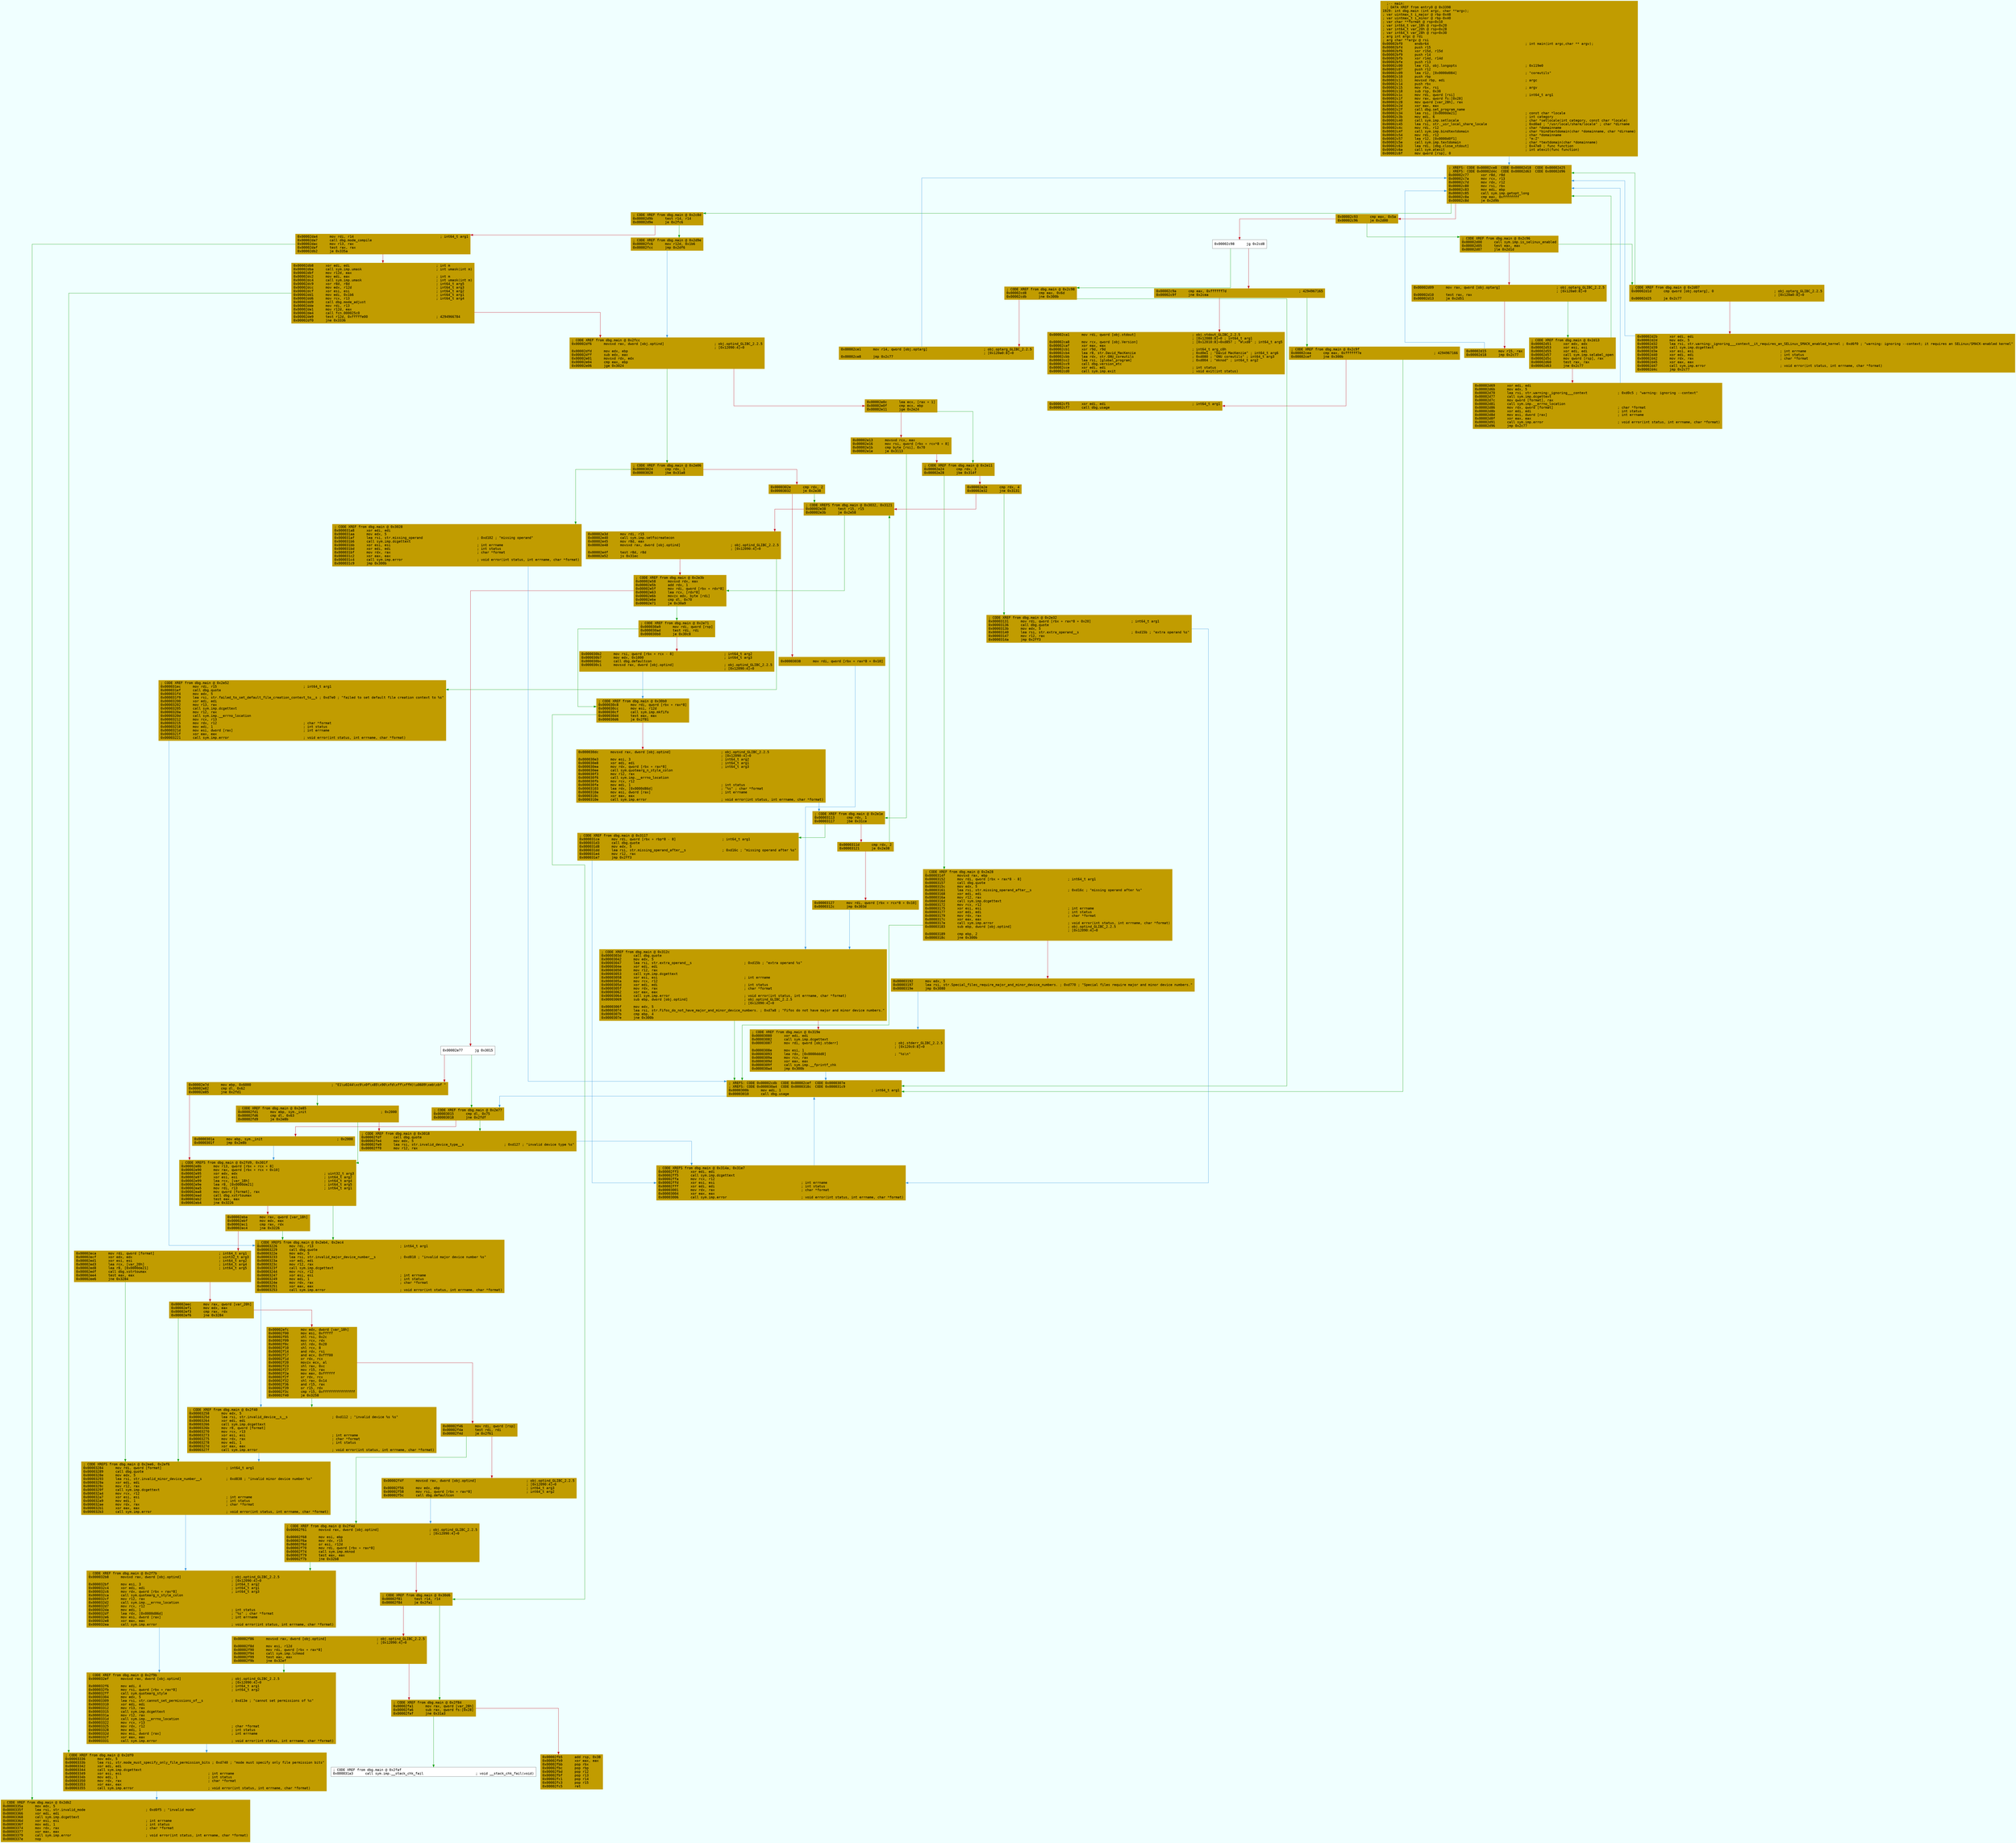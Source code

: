 digraph code {
	graph [bgcolor=azure fontsize=8 fontname="Courier" splines="ortho"];
	node [fillcolor=gray style=filled shape=box];
	edge [arrowhead="normal"];
	"0x00002bf0" [URL="dbg.main/0x00002bf0", fillcolor="#c19c00",color="#c19c00", fontname="Courier",label="  ;-- main:\l  ; DATA XREF from entry0 @ 0x3398\l1929: int dbg.main (int argc, char **argv);\l; var uintmax_t i_major @ rbp-0x48\l; var uintmax_t i_minor @ rbp-0x40\l; var char **format @ rsp+0x10\l; var int64_t var_18h @ rsp+0x20\l; var int64_t var_20h @ rsp+0x28\l; var int64_t var_28h @ rsp+0x30\l; arg int argc @ rdi\l; arg char **argv @ rsi\l0x00002bf0      endbr64                                                ; int main(int argc,char ** argv);\l0x00002bf4      push r15\l0x00002bf6      xor r15d, r15d\l0x00002bf9      push r14\l0x00002bfb      xor r14d, r14d\l0x00002bfe      push r13\l0x00002c00      lea r13, obj.longopts                                  ; 0x119e0\l0x00002c07      push r12\l0x00002c09      lea r12, [0x0000d084]                                  ; \"coreutils\"\l0x00002c10      push rbp\l0x00002c11      movsxd rbp, edi                                        ; argc\l0x00002c14      push rbx\l0x00002c15      mov rbx, rsi                                           ; argv\l0x00002c18      sub rsp, 0x38\l0x00002c1c      mov rdi, qword [rsi]                                   ; int64_t arg1\l0x00002c1f      mov rax, qword fs:[0x28]\l0x00002c28      mov qword [var_28h], rax\l0x00002c2d      xor eax, eax\l0x00002c2f      call dbg.set_program_name\l0x00002c34      lea rsi, [0x0000de21]                                  ; const char *locale\l0x00002c3b      mov edi, 6                                             ; int category\l0x00002c40      call sym.imp.setlocale                                 ; char *setlocale(int category, const char *locale)\l0x00002c45      lea rsi, str._usr_local_share_locale                   ; 0xd0ad ; \"/usr/local/share/locale\" ; char *dirname\l0x00002c4c      mov rdi, r12                                           ; char *domainname\l0x00002c4f      call sym.imp.bindtextdomain                            ; char *bindtextdomain(char *domainname, char *dirname)\l0x00002c54      mov rdi, r12                                           ; char *domainname\l0x00002c57      lea r12, [0x0000d0f1]                                  ; \"m:Z\"\l0x00002c5e      call sym.imp.textdomain                                ; char *textdomain(char *domainname)\l0x00002c63      lea rdi, [dbg.close_stdout]                            ; 0x47e0 ; func function\l0x00002c6a      call sym.atexit                                        ; int atexit(func function)\l0x00002c6f      mov qword [rsp], 0\l"]
	"0x00002c77" [URL="dbg.main/0x00002c77", fillcolor="#c19c00",color="#c19c00", fontname="Courier",label="; XREFS: CODE 0x00002ce8  CODE 0x00002d18  CODE 0x00002d25  \l; XREFS: CODE 0x00002d4c  CODE 0x00002d63  CODE 0x00002d96  \l0x00002c77      xor r8d, r8d\l0x00002c7a      mov rcx, r13\l0x00002c7d      mov rdx, r12\l0x00002c80      mov rsi, rbx\l0x00002c83      mov edi, ebp\l0x00002c85      call sym.imp.getopt_long\l0x00002c8a      cmp eax, 0xffffffff\l0x00002c8d      je 0x2d9b\l"]
	"0x00002c93" [URL="dbg.main/0x00002c93", fillcolor="#c19c00",color="#c19c00", fontname="Courier",label="0x00002c93      cmp eax, 0x5a\l0x00002c96      je 0x2d00\l"]
	"0x00002c98" [URL="dbg.main/0x00002c98", fillcolor="white",color="#767676", fontname="Courier",label="0x00002c98      jg 0x2cd8\l"]
	"0x00002c9a" [URL="dbg.main/0x00002c9a", fillcolor="#c19c00",color="#c19c00", fontname="Courier",label="0x00002c9a      cmp eax, 0xffffff7d                                    ; 4294967165\l0x00002c9f      jne 0x2cea\l"]
	"0x00002ca1" [URL="dbg.main/0x00002ca1", fillcolor="#c19c00",color="#c19c00", fontname="Courier",label="0x00002ca1      mov rdi, qword [obj.stdout]                            ; obj.stdout_GLIBC_2.2.5\l                                                                       ; [0x12088:8]=0 ; int64_t arg1\l0x00002ca8      mov rcx, qword [obj.Version]                           ; [0x12010:8]=0xd857 ; \"W\\xd8\" ; int64_t arg5\l0x00002caf      xor eax, eax\l0x00002cb1      xor r9d, r9d                                           ; int64_t arg_c0h\l0x00002cb4      lea r8, str.David_MacKenzie                            ; 0xd0e1 ; \"David MacKenzie\" ; int64_t arg6\l0x00002cbb      lea rdx, str.GNU_coreutils                             ; 0xd080 ; \"GNU coreutils\" ; int64_t arg3\l0x00002cc2      lea rsi, [global_program]                              ; 0xd004 ; \"mknod\" ; int64_t arg2\l0x00002cc9      call dbg.version_etc\l0x00002cce      xor edi, edi                                           ; int status\l0x00002cd0      call sym.imp.exit                                      ; void exit(int status)\l"]
	"0x00002cd8" [URL="dbg.main/0x00002cd8", fillcolor="#c19c00",color="#c19c00", fontname="Courier",label="; CODE XREF from dbg.main @ 0x2c98\l0x00002cd8      cmp eax, 0x6d\l0x00002cdb      jne 0x300b\l"]
	"0x00002ce1" [URL="dbg.main/0x00002ce1", fillcolor="#c19c00",color="#c19c00", fontname="Courier",label="0x00002ce1      mov r14, qword [obj.optarg]                            ; obj.optarg_GLIBC_2.2.5\l                                                                       ; [0x120a0:8]=0\l0x00002ce8      jmp 0x2c77\l"]
	"0x00002cea" [URL="dbg.main/0x00002cea", fillcolor="#c19c00",color="#c19c00", fontname="Courier",label="; CODE XREF from dbg.main @ 0x2c9f\l0x00002cea      cmp eax, 0xffffff7e                                    ; 4294967166\l0x00002cef      jne 0x300b\l"]
	"0x00002cf5" [URL="dbg.main/0x00002cf5", fillcolor="#c19c00",color="#c19c00", fontname="Courier",label="0x00002cf5      xor edi, edi                                           ; int64_t arg1\l0x00002cf7      call dbg.usage\l"]
	"0x00002d00" [URL="dbg.main/0x00002d00", fillcolor="#c19c00",color="#c19c00", fontname="Courier",label="; CODE XREF from dbg.main @ 0x2c96\l0x00002d00      call sym.imp.is_selinux_enabled\l0x00002d05      test eax, eax\l0x00002d07      jle 0x2d1d\l"]
	"0x00002d09" [URL="dbg.main/0x00002d09", fillcolor="#c19c00",color="#c19c00", fontname="Courier",label="0x00002d09      mov rax, qword [obj.optarg]                            ; obj.optarg_GLIBC_2.2.5\l                                                                       ; [0x120a0:8]=0\l0x00002d10      test rax, rax\l0x00002d13      je 0x2d51\l"]
	"0x00002d15" [URL="dbg.main/0x00002d15", fillcolor="#c19c00",color="#c19c00", fontname="Courier",label="0x00002d15      mov r15, rax\l0x00002d18      jmp 0x2c77\l"]
	"0x00002d1d" [URL="dbg.main/0x00002d1d", fillcolor="#c19c00",color="#c19c00", fontname="Courier",label="; CODE XREF from dbg.main @ 0x2d07\l0x00002d1d      cmp qword [obj.optarg], 0                              ; obj.optarg_GLIBC_2.2.5\l                                                                       ; [0x120a0:8]=0\l0x00002d25      je 0x2c77\l"]
	"0x00002d2b" [URL="dbg.main/0x00002d2b", fillcolor="#c19c00",color="#c19c00", fontname="Courier",label="0x00002d2b      xor edi, edi\l0x00002d2d      mov edx, 5\l0x00002d32      lea rsi, str.warning:_ignoring___context__it_requires_an_SELinux_SMACK_enabled_kernel ; 0xd6f0 ; \"warning: ignoring --context; it requires an SELinux/SMACK-enabled kernel\"\l0x00002d39      call sym.imp.dcgettext\l0x00002d3e      xor esi, esi                                           ; int errname\l0x00002d40      xor edi, edi                                           ; int status\l0x00002d42      mov rdx, rax                                           ; char *format\l0x00002d45      xor eax, eax\l0x00002d47      call sym.imp.error                                     ; void error(int status, int errname, char *format)\l0x00002d4c      jmp 0x2c77\l"]
	"0x00002d51" [URL="dbg.main/0x00002d51", fillcolor="#c19c00",color="#c19c00", fontname="Courier",label="; CODE XREF from dbg.main @ 0x2d13\l0x00002d51      xor edx, edx\l0x00002d53      xor esi, esi\l0x00002d55      xor edi, edi\l0x00002d57      call sym.imp.selabel_open\l0x00002d5c      mov qword [rsp], rax\l0x00002d60      test rax, rax\l0x00002d63      jne 0x2c77\l"]
	"0x00002d69" [URL="dbg.main/0x00002d69", fillcolor="#c19c00",color="#c19c00", fontname="Courier",label="0x00002d69      xor edi, edi\l0x00002d6b      mov edx, 5\l0x00002d70      lea rsi, str.warning:_ignoring___context               ; 0xd0c5 ; \"warning: ignoring --context\"\l0x00002d77      call sym.imp.dcgettext\l0x00002d7c      mov qword [format], rax\l0x00002d81      call sym.imp.__errno_location\l0x00002d86      mov rdx, qword [format]                                ; char *format\l0x00002d8b      xor edi, edi                                           ; int status\l0x00002d8d      mov esi, dword [rax]                                   ; int errname\l0x00002d8f      xor eax, eax\l0x00002d91      call sym.imp.error                                     ; void error(int status, int errname, char *format)\l0x00002d96      jmp 0x2c77\l"]
	"0x00002d9b" [URL="dbg.main/0x00002d9b", fillcolor="#c19c00",color="#c19c00", fontname="Courier",label="; CODE XREF from dbg.main @ 0x2c8d\l0x00002d9b      test r14, r14\l0x00002d9e      je 0x2fc6\l"]
	"0x00002da4" [URL="dbg.main/0x00002da4", fillcolor="#c19c00",color="#c19c00", fontname="Courier",label="0x00002da4      mov rdi, r14                                           ; int64_t arg1\l0x00002da7      call dbg.mode_compile\l0x00002dac      mov r13, rax\l0x00002daf      test rax, rax\l0x00002db2      je 0x335a\l"]
	"0x00002db8" [URL="dbg.main/0x00002db8", fillcolor="#c19c00",color="#c19c00", fontname="Courier",label="0x00002db8      xor edi, edi                                           ; int m\l0x00002dba      call sym.imp.umask                                     ; int umask(int m)\l0x00002dbf      mov r12d, eax\l0x00002dc2      mov edi, eax                                           ; int m\l0x00002dc4      call sym.imp.umask                                     ; int umask(int m)\l0x00002dc9      xor r8d, r8d                                           ; int64_t arg5\l0x00002dcc      mov edx, r12d                                          ; int64_t arg3\l0x00002dcf      xor esi, esi                                           ; int64_t arg2\l0x00002dd1      mov edi, 0x1b6                                         ; int64_t arg1\l0x00002dd6      mov rcx, r13                                           ; int64_t arg4\l0x00002dd9      call dbg.mode_adjust\l0x00002dde      mov rdi, r13\l0x00002de1      mov r12d, eax\l0x00002de4      call fcn.000025c0\l0x00002de9      test r12d, 0xfffffe00                                  ; 4294966784\l0x00002df0      jne 0x3336\l"]
	"0x00002df6" [URL="dbg.main/0x00002df6", fillcolor="#c19c00",color="#c19c00", fontname="Courier",label="; CODE XREF from dbg.main @ 0x2fcc\l0x00002df6      movsxd rax, dword [obj.optind]                         ; obj.optind_GLIBC_2.2.5\l                                                                       ; [0x12090:4]=0\l0x00002dfd      mov edx, ebp\l0x00002dff      sub edx, eax\l0x00002e01      movsxd rdx, edx\l0x00002e04      cmp eax, ebp\l0x00002e06      jge 0x3024\l"]
	"0x00002e0c" [URL="dbg.main/0x00002e0c", fillcolor="#c19c00",color="#c19c00", fontname="Courier",label="0x00002e0c      lea ecx, [rax + 1]\l0x00002e0f      cmp ecx, ebp\l0x00002e11      jge 0x2e24\l"]
	"0x00002e13" [URL="dbg.main/0x00002e13", fillcolor="#c19c00",color="#c19c00", fontname="Courier",label="0x00002e13      movsxd rcx, eax\l0x00002e16      mov rsi, qword [rbx + rcx*8 + 8]\l0x00002e1b      cmp byte [rsi], 0x70\l0x00002e1e      je 0x3113\l"]
	"0x00002e24" [URL="dbg.main/0x00002e24", fillcolor="#c19c00",color="#c19c00", fontname="Courier",label="; CODE XREF from dbg.main @ 0x2e11\l0x00002e24      cmp rdx, 3\l0x00002e28      jbe 0x314f\l"]
	"0x00002e2e" [URL="dbg.main/0x00002e2e", fillcolor="#c19c00",color="#c19c00", fontname="Courier",label="0x00002e2e      cmp rdx, 4\l0x00002e32      jne 0x3131\l"]
	"0x00002e38" [URL="dbg.main/0x00002e38", fillcolor="#c19c00",color="#c19c00", fontname="Courier",label="; CODE XREFS from dbg.main @ 0x3032, 0x3121\l0x00002e38      test r15, r15\l0x00002e3b      je 0x2e58\l"]
	"0x00002e3d" [URL="dbg.main/0x00002e3d", fillcolor="#c19c00",color="#c19c00", fontname="Courier",label="0x00002e3d      mov rdi, r15\l0x00002e40      call sym.imp.setfscreatecon\l0x00002e45      mov r8d, eax\l0x00002e48      movsxd rax, dword [obj.optind]                         ; obj.optind_GLIBC_2.2.5\l                                                                       ; [0x12090:4]=0\l0x00002e4f      test r8d, r8d\l0x00002e52      js 0x31ec\l"]
	"0x00002e58" [URL="dbg.main/0x00002e58", fillcolor="#c19c00",color="#c19c00", fontname="Courier",label="; CODE XREF from dbg.main @ 0x2e3b\l0x00002e58      movsxd rdx, eax\l0x00002e5b      add rdx, 1\l0x00002e5f      mov rdi, qword [rbx + rdx*8]\l0x00002e63      lea rcx, [rdx*8]\l0x00002e6b      movzx edx, byte [rdi]\l0x00002e6e      cmp dl, 0x70\l0x00002e71      je 0x30a9\l"]
	"0x00002e77" [URL="dbg.main/0x00002e77", fillcolor="white",color="#767676", fontname="Courier",label="0x00002e77      jg 0x3015\l"]
	"0x00002e7d" [URL="dbg.main/0x00002e7d", fillcolor="#c19c00",color="#c19c00", fontname="Courier",label="0x00002e7d      mov ebp, 0x6000                                        ; \"E1\\u0244\\xc9\\x0f\\x85\\x90\\xfd\\xff\\xffH)\\u0609\\xeb\\xbf \"\l0x00002e82      cmp dl, 0x62\l0x00002e85      jne 0x2fd1\l"]
	"0x00002e8b" [URL="dbg.main/0x00002e8b", fillcolor="#c19c00",color="#c19c00", fontname="Courier",label="; CODE XREFS from dbg.main @ 0x2fd9, 0x301f\l0x00002e8b      mov r13, qword [rbx + rcx + 8]\l0x00002e90      mov rax, qword [rbx + rcx + 0x10]\l0x00002e95      xor edx, edx                                           ; uint32_t arg3\l0x00002e97      xor esi, esi                                           ; int64_t arg2\l0x00002e99      lea rcx, [var_18h]                                     ; int64_t arg4\l0x00002e9e      lea r8, [0x0000de21]                                   ; int64_t arg5\l0x00002ea5      mov rdi, r13                                           ; int64_t arg1\l0x00002ea8      mov qword [format], rax\l0x00002ead      call dbg.xstrtoumax\l0x00002eb2      test eax, eax\l0x00002eb4      jne 0x3226\l"]
	"0x00002eba" [URL="dbg.main/0x00002eba", fillcolor="#c19c00",color="#c19c00", fontname="Courier",label="0x00002eba      mov rax, qword [var_18h]\l0x00002ebf      mov edx, eax\l0x00002ec1      cmp rax, rdx\l0x00002ec4      jne 0x3226\l"]
	"0x00002eca" [URL="dbg.main/0x00002eca", fillcolor="#c19c00",color="#c19c00", fontname="Courier",label="0x00002eca      mov rdi, qword [format]                                ; int64_t arg1\l0x00002ecf      xor edx, edx                                           ; uint32_t arg3\l0x00002ed1      xor esi, esi                                           ; int64_t arg2\l0x00002ed3      lea rcx, [var_20h]                                     ; int64_t arg4\l0x00002ed8      lea r8, [0x0000de21]                                   ; int64_t arg5\l0x00002edf      call dbg.xstrtoumax\l0x00002ee4      test eax, eax\l0x00002ee6      jne 0x3284\l"]
	"0x00002eec" [URL="dbg.main/0x00002eec", fillcolor="#c19c00",color="#c19c00", fontname="Courier",label="0x00002eec      mov rax, qword [var_20h]\l0x00002ef1      mov edx, eax\l0x00002ef3      cmp rax, rdx\l0x00002ef6      jne 0x3284\l"]
	"0x00002efc" [URL="dbg.main/0x00002efc", fillcolor="#c19c00",color="#c19c00", fontname="Courier",label="0x00002efc      mov edx, dword [var_18h]\l0x00002f00      mov esi, 0xfffff\l0x00002f05      shl rsi, 0x2c\l0x00002f09      mov rcx, rdx\l0x00002f0c      shl rdx, 0x20\l0x00002f10      shl rcx, 8\l0x00002f14      and rdx, rsi\l0x00002f17      and ecx, 0xfff00\l0x00002f1d      or rdx, rcx\l0x00002f20      movzx ecx, al\l0x00002f23      shl rax, 0xc\l0x00002f27      mov r15, rax\l0x00002f2a      mov eax, 0xffffff\l0x00002f2f      or rdx, rcx\l0x00002f32      shl rax, 0x14\l0x00002f36      and r15, rax\l0x00002f39      or r15, rdx\l0x00002f3c      cmp r15, 0xffffffffffffffff\l0x00002f40      je 0x3258\l"]
	"0x00002f46" [URL="dbg.main/0x00002f46", fillcolor="#c19c00",color="#c19c00", fontname="Courier",label="0x00002f46      mov rdi, qword [rsp]\l0x00002f4a      test rdi, rdi\l0x00002f4d      je 0x2f61\l"]
	"0x00002f4f" [URL="dbg.main/0x00002f4f", fillcolor="#c19c00",color="#c19c00", fontname="Courier",label="0x00002f4f      movsxd rax, dword [obj.optind]                         ; obj.optind_GLIBC_2.2.5\l                                                                       ; [0x12090:4]=0\l0x00002f56      mov edx, ebp                                           ; int64_t arg3\l0x00002f58      mov rsi, qword [rbx + rax*8]                           ; int64_t arg2\l0x00002f5c      call dbg.defaultcon\l"]
	"0x00002f61" [URL="dbg.main/0x00002f61", fillcolor="#c19c00",color="#c19c00", fontname="Courier",label="; CODE XREF from dbg.main @ 0x2f4d\l0x00002f61      movsxd rax, dword [obj.optind]                         ; obj.optind_GLIBC_2.2.5\l                                                                       ; [0x12090:4]=0\l0x00002f68      mov esi, ebp\l0x00002f6a      mov rdx, r15\l0x00002f6d      or esi, r12d\l0x00002f70      mov rdi, qword [rbx + rax*8]\l0x00002f74      call sym.imp.mknod\l0x00002f79      test eax, eax\l0x00002f7b      jne 0x32b8\l"]
	"0x00002f81" [URL="dbg.main/0x00002f81", fillcolor="#c19c00",color="#c19c00", fontname="Courier",label="; CODE XREF from dbg.main @ 0x30d6\l0x00002f81      test r14, r14\l0x00002f84      je 0x2fa1\l"]
	"0x00002f86" [URL="dbg.main/0x00002f86", fillcolor="#c19c00",color="#c19c00", fontname="Courier",label="0x00002f86      movsxd rax, dword [obj.optind]                         ; obj.optind_GLIBC_2.2.5\l                                                                       ; [0x12090:4]=0\l0x00002f8d      mov esi, r12d\l0x00002f90      mov rdi, qword [rbx + rax*8]\l0x00002f94      call sym.imp.lchmod\l0x00002f99      test eax, eax\l0x00002f9b      jne 0x32ef\l"]
	"0x00002fa1" [URL="dbg.main/0x00002fa1", fillcolor="#c19c00",color="#c19c00", fontname="Courier",label="; CODE XREF from dbg.main @ 0x2f84\l0x00002fa1      mov rax, qword [var_28h]\l0x00002fa6      sub rax, qword fs:[0x28]\l0x00002faf      jne 0x31a3\l"]
	"0x00002fb5" [URL="dbg.main/0x00002fb5", fillcolor="#c19c00",color="#c19c00", fontname="Courier",label="0x00002fb5      add rsp, 0x38\l0x00002fb9      xor eax, eax\l0x00002fbb      pop rbx\l0x00002fbc      pop rbp\l0x00002fbd      pop r12\l0x00002fbf      pop r13\l0x00002fc1      pop r14\l0x00002fc3      pop r15\l0x00002fc5      ret\l"]
	"0x00002fc6" [URL="dbg.main/0x00002fc6", fillcolor="#c19c00",color="#c19c00", fontname="Courier",label="; CODE XREF from dbg.main @ 0x2d9e\l0x00002fc6      mov r12d, 0x1b6\l0x00002fcc      jmp 0x2df6\l"]
	"0x00002fd1" [URL="dbg.main/0x00002fd1", fillcolor="#c19c00",color="#c19c00", fontname="Courier",label="; CODE XREF from dbg.main @ 0x2e85\l0x00002fd1      mov ebp, sym._init                                     ; 0x2000\l0x00002fd6      cmp dl, 0x63\l0x00002fd9      je 0x2e8b\l"]
	"0x00002fdf" [URL="dbg.main/0x00002fdf", fillcolor="#c19c00",color="#c19c00", fontname="Courier",label="; CODE XREF from dbg.main @ 0x3018\l0x00002fdf      call dbg.quote\l0x00002fe4      mov edx, 5\l0x00002fe9      lea rsi, str.invalid_device_type__s                    ; 0xd127 ; \"invalid device type %s\"\l0x00002ff0      mov r12, rax\l"]
	"0x00002ff3" [URL="dbg.main/0x00002ff3", fillcolor="#c19c00",color="#c19c00", fontname="Courier",label="; CODE XREFS from dbg.main @ 0x314a, 0x31e7\l0x00002ff3      xor edi, edi\l0x00002ff5      call sym.imp.dcgettext\l0x00002ffa      mov rcx, r12\l0x00002ffd      xor esi, esi                                           ; int errname\l0x00002fff      xor edi, edi                                           ; int status\l0x00003001      mov rdx, rax                                           ; char *format\l0x00003004      xor eax, eax\l0x00003006      call sym.imp.error                                     ; void error(int status, int errname, char *format)\l"]
	"0x0000300b" [URL="dbg.main/0x0000300b", fillcolor="#c19c00",color="#c19c00", fontname="Courier",label="; XREFS: CODE 0x00002cdb  CODE 0x00002cef  CODE 0x0000307e  \l; XREFS: CODE 0x000030a4  CODE 0x0000318c  CODE 0x000031c9  \l0x0000300b      mov edi, 1                                             ; int64_t arg1\l0x00003010      call dbg.usage\l"]
	"0x00003015" [URL="dbg.main/0x00003015", fillcolor="#c19c00",color="#c19c00", fontname="Courier",label="; CODE XREF from dbg.main @ 0x2e77\l0x00003015      cmp dl, 0x75\l0x00003018      jne 0x2fdf\l"]
	"0x0000301a" [URL="dbg.main/0x0000301a", fillcolor="#c19c00",color="#c19c00", fontname="Courier",label="0x0000301a      mov ebp, sym._init                                     ; 0x2000\l0x0000301f      jmp 0x2e8b\l"]
	"0x00003024" [URL="dbg.main/0x00003024", fillcolor="#c19c00",color="#c19c00", fontname="Courier",label="; CODE XREF from dbg.main @ 0x2e06\l0x00003024      cmp rdx, 1\l0x00003028      jbe 0x31a8\l"]
	"0x0000302e" [URL="dbg.main/0x0000302e", fillcolor="#c19c00",color="#c19c00", fontname="Courier",label="0x0000302e      cmp rdx, 2\l0x00003032      je 0x2e38\l"]
	"0x00003038" [URL="dbg.main/0x00003038", fillcolor="#c19c00",color="#c19c00", fontname="Courier",label="0x00003038      mov rdi, qword [rbx + rax*8 + 0x10]\l"]
	"0x0000303d" [URL="dbg.main/0x0000303d", fillcolor="#c19c00",color="#c19c00", fontname="Courier",label="; CODE XREF from dbg.main @ 0x312c\l0x0000303d      call dbg.quote\l0x00003042      mov edx, 5\l0x00003047      lea rsi, str.extra_operand__s                          ; 0xd15b ; \"extra operand %s\"\l0x0000304e      xor edi, edi\l0x00003050      mov r12, rax\l0x00003053      call sym.imp.dcgettext\l0x00003058      xor esi, esi                                           ; int errname\l0x0000305a      mov rcx, r12\l0x0000305d      xor edi, edi                                           ; int status\l0x0000305f      mov rdx, rax                                           ; char *format\l0x00003062      xor eax, eax\l0x00003064      call sym.imp.error                                     ; void error(int status, int errname, char *format)\l0x00003069      sub ebp, dword [obj.optind]                            ; obj.optind_GLIBC_2.2.5\l                                                                       ; [0x12090:4]=0\l0x0000306f      mov edx, 5\l0x00003074      lea rsi, str.Fifos_do_not_have_major_and_minor_device_numbers. ; 0xd7a8 ; \"Fifos do not have major and minor device numbers.\"\l0x0000307b      cmp ebp, 4\l0x0000307e      jne 0x300b\l"]
	"0x00003080" [URL="dbg.main/0x00003080", fillcolor="#c19c00",color="#c19c00", fontname="Courier",label="; CODE XREF from dbg.main @ 0x319e\l0x00003080      xor edi, edi\l0x00003082      call sym.imp.dcgettext\l0x00003087      mov rdi, qword [obj.stderr]                            ; obj.stderr_GLIBC_2.2.5\l                                                                       ; [0x120c0:8]=0\l0x0000308e      mov esi, 1\l0x00003093      lea rdx, [0x0000ddd0]                                  ; \"%s\\n\"\l0x0000309a      mov rcx, rax\l0x0000309d      xor eax, eax\l0x0000309f      call sym.imp.__fprintf_chk\l0x000030a4      jmp 0x300b\l"]
	"0x000030a9" [URL="dbg.main/0x000030a9", fillcolor="#c19c00",color="#c19c00", fontname="Courier",label="; CODE XREF from dbg.main @ 0x2e71\l0x000030a9      mov rdi, qword [rsp]\l0x000030ad      test rdi, rdi\l0x000030b0      je 0x30c8\l"]
	"0x000030b2" [URL="dbg.main/0x000030b2", fillcolor="#c19c00",color="#c19c00", fontname="Courier",label="0x000030b2      mov rsi, qword [rbx + rcx - 8]                         ; int64_t arg2\l0x000030b7      mov edx, 0x1000                                        ; int64_t arg3\l0x000030bc      call dbg.defaultcon\l0x000030c1      movsxd rax, dword [obj.optind]                         ; obj.optind_GLIBC_2.2.5\l                                                                       ; [0x12090:4]=0\l"]
	"0x000030c8" [URL="dbg.main/0x000030c8", fillcolor="#c19c00",color="#c19c00", fontname="Courier",label="; CODE XREF from dbg.main @ 0x30b0\l0x000030c8      mov rdi, qword [rbx + rax*8]\l0x000030cc      mov esi, r12d\l0x000030cf      call sym.imp.mkfifo\l0x000030d4      test eax, eax\l0x000030d6      je 0x2f81\l"]
	"0x000030dc" [URL="dbg.main/0x000030dc", fillcolor="#c19c00",color="#c19c00", fontname="Courier",label="0x000030dc      movsxd rax, dword [obj.optind]                         ; obj.optind_GLIBC_2.2.5\l                                                                       ; [0x12090:4]=0\l0x000030e3      mov esi, 3                                             ; int64_t arg2\l0x000030e8      xor edi, edi                                           ; int64_t arg1\l0x000030ea      mov rdx, qword [rbx + rax*8]                           ; int64_t arg3\l0x000030ee      call sym.quotearg_n_style_colon\l0x000030f3      mov r12, rax\l0x000030f6      call sym.imp.__errno_location\l0x000030fb      mov rcx, r12\l0x000030fe      mov edi, 1                                             ; int status\l0x00003103      lea rdx, [0x0000d86d]                                  ; \"%s\" ; char *format\l0x0000310a      mov esi, dword [rax]                                   ; int errname\l0x0000310c      xor eax, eax\l0x0000310e      call sym.imp.error                                     ; void error(int status, int errname, char *format)\l"]
	"0x00003113" [URL="dbg.main/0x00003113", fillcolor="#c19c00",color="#c19c00", fontname="Courier",label="; CODE XREF from dbg.main @ 0x2e1e\l0x00003113      cmp rdx, 1\l0x00003117      jbe 0x31ce\l"]
	"0x0000311d" [URL="dbg.main/0x0000311d", fillcolor="#c19c00",color="#c19c00", fontname="Courier",label="0x0000311d      cmp rdx, 2\l0x00003121      je 0x2e38\l"]
	"0x00003127" [URL="dbg.main/0x00003127", fillcolor="#c19c00",color="#c19c00", fontname="Courier",label="0x00003127      mov rdi, qword [rbx + rcx*8 + 0x10]\l0x0000312c      jmp 0x303d\l"]
	"0x00003131" [URL="dbg.main/0x00003131", fillcolor="#c19c00",color="#c19c00", fontname="Courier",label="; CODE XREF from dbg.main @ 0x2e32\l0x00003131      mov rdi, qword [rbx + rax*8 + 0x20]                    ; int64_t arg1\l0x00003136      call dbg.quote\l0x0000313b      mov edx, 5\l0x00003140      lea rsi, str.extra_operand__s                          ; 0xd15b ; \"extra operand %s\"\l0x00003147      mov r12, rax\l0x0000314a      jmp 0x2ff3\l"]
	"0x0000314f" [URL="dbg.main/0x0000314f", fillcolor="#c19c00",color="#c19c00", fontname="Courier",label="; CODE XREF from dbg.main @ 0x2e28\l0x0000314f      movsxd rax, ebp\l0x00003152      mov rdi, qword [rbx + rax*8 - 8]                       ; int64_t arg1\l0x00003157      call dbg.quote\l0x0000315c      mov edx, 5\l0x00003161      lea rsi, str.missing_operand_after__s                  ; 0xd16c ; \"missing operand after %s\"\l0x00003168      xor edi, edi\l0x0000316a      mov r12, rax\l0x0000316d      call sym.imp.dcgettext\l0x00003172      mov rcx, r12\l0x00003175      xor esi, esi                                           ; int errname\l0x00003177      xor edi, edi                                           ; int status\l0x00003179      mov rdx, rax                                           ; char *format\l0x0000317c      xor eax, eax\l0x0000317e      call sym.imp.error                                     ; void error(int status, int errname, char *format)\l0x00003183      sub ebp, dword [obj.optind]                            ; obj.optind_GLIBC_2.2.5\l                                                                       ; [0x12090:4]=0\l0x00003189      cmp ebp, 2\l0x0000318c      jne 0x300b\l"]
	"0x00003192" [URL="dbg.main/0x00003192", fillcolor="#c19c00",color="#c19c00", fontname="Courier",label="0x00003192      mov edx, 5\l0x00003197      lea rsi, str.Special_files_require_major_and_minor_device_numbers. ; 0xd770 ; \"Special files require major and minor device numbers.\"\l0x0000319e      jmp 0x3080\l"]
	"0x000031a3" [URL="dbg.main/0x000031a3", fillcolor="white",color="#767676", fontname="Courier",label="; CODE XREF from dbg.main @ 0x2faf\l0x000031a3      call sym.imp.__stack_chk_fail                          ; void __stack_chk_fail(void)\l"]
	"0x000031a8" [URL="dbg.main/0x000031a8", fillcolor="#c19c00",color="#c19c00", fontname="Courier",label="; CODE XREF from dbg.main @ 0x3028\l0x000031a8      xor edi, edi\l0x000031aa      mov edx, 5\l0x000031af      lea rsi, str.missing_operand                           ; 0xd102 ; \"missing operand\"\l0x000031b6      call sym.imp.dcgettext\l0x000031bb      xor esi, esi                                           ; int errname\l0x000031bd      xor edi, edi                                           ; int status\l0x000031bf      mov rdx, rax                                           ; char *format\l0x000031c2      xor eax, eax\l0x000031c4      call sym.imp.error                                     ; void error(int status, int errname, char *format)\l0x000031c9      jmp 0x300b\l"]
	"0x000031ce" [URL="dbg.main/0x000031ce", fillcolor="#c19c00",color="#c19c00", fontname="Courier",label="; CODE XREF from dbg.main @ 0x3117\l0x000031ce      mov rdi, qword [rbx + rbp*8 - 8]                       ; int64_t arg1\l0x000031d3      call dbg.quote\l0x000031d8      mov edx, 5\l0x000031dd      lea rsi, str.missing_operand_after__s                  ; 0xd16c ; \"missing operand after %s\"\l0x000031e4      mov r12, rax\l0x000031e7      jmp 0x2ff3\l"]
	"0x000031ec" [URL="dbg.main/0x000031ec", fillcolor="#c19c00",color="#c19c00", fontname="Courier",label="; CODE XREF from dbg.main @ 0x2e52\l0x000031ec      mov rdi, r15                                           ; int64_t arg1\l0x000031ef      call dbg.quote\l0x000031f4      mov edx, 5\l0x000031f9      lea rsi, str.failed_to_set_default_file_creation_context_to__s ; 0xd7e0 ; \"failed to set default file creation context to %s\"\l0x00003200      xor edi, edi\l0x00003202      mov r13, rax\l0x00003205      call sym.imp.dcgettext\l0x0000320a      mov r12, rax\l0x0000320d      call sym.imp.__errno_location\l0x00003212      mov rcx, r13\l0x00003215      mov rdx, r12                                           ; char *format\l0x00003218      mov edi, 1                                             ; int status\l0x0000321d      mov esi, dword [rax]                                   ; int errname\l0x0000321f      xor eax, eax\l0x00003221      call sym.imp.error                                     ; void error(int status, int errname, char *format)\l"]
	"0x00003226" [URL="dbg.main/0x00003226", fillcolor="#c19c00",color="#c19c00", fontname="Courier",label="; CODE XREFS from dbg.main @ 0x2eb4, 0x2ec4\l0x00003226      mov rdi, r13                                           ; int64_t arg1\l0x00003229      call dbg.quote\l0x0000322e      mov edx, 5\l0x00003233      lea rsi, str.invalid_major_device_number__s            ; 0xd818 ; \"invalid major device number %s\"\l0x0000323a      xor edi, edi\l0x0000323c      mov r12, rax\l0x0000323f      call sym.imp.dcgettext\l0x00003244      mov rcx, r12\l0x00003247      xor esi, esi                                           ; int errname\l0x00003249      mov edi, 1                                             ; int status\l0x0000324e      mov rdx, rax                                           ; char *format\l0x00003251      xor eax, eax\l0x00003253      call sym.imp.error                                     ; void error(int status, int errname, char *format)\l"]
	"0x00003258" [URL="dbg.main/0x00003258", fillcolor="#c19c00",color="#c19c00", fontname="Courier",label="; CODE XREF from dbg.main @ 0x2f40\l0x00003258      mov edx, 5\l0x0000325d      lea rsi, str.invalid_device__s__s                      ; 0xd112 ; \"invalid device %s %s\"\l0x00003264      xor edi, edi\l0x00003266      call sym.imp.dcgettext\l0x0000326b      mov r8, qword [format]\l0x00003270      mov rcx, r13\l0x00003273      xor esi, esi                                           ; int errname\l0x00003275      mov rdx, rax                                           ; char *format\l0x00003278      mov edi, 1                                             ; int status\l0x0000327d      xor eax, eax\l0x0000327f      call sym.imp.error                                     ; void error(int status, int errname, char *format)\l"]
	"0x00003284" [URL="dbg.main/0x00003284", fillcolor="#c19c00",color="#c19c00", fontname="Courier",label="; CODE XREFS from dbg.main @ 0x2ee6, 0x2ef6\l0x00003284      mov rdi, qword [format]                                ; int64_t arg1\l0x00003289      call dbg.quote\l0x0000328e      mov edx, 5\l0x00003293      lea rsi, str.invalid_minor_device_number__s            ; 0xd838 ; \"invalid minor device number %s\"\l0x0000329a      xor edi, edi\l0x0000329c      mov r12, rax\l0x0000329f      call sym.imp.dcgettext\l0x000032a4      mov rcx, r12\l0x000032a7      xor esi, esi                                           ; int errname\l0x000032a9      mov edi, 1                                             ; int status\l0x000032ae      mov rdx, rax                                           ; char *format\l0x000032b1      xor eax, eax\l0x000032b3      call sym.imp.error                                     ; void error(int status, int errname, char *format)\l"]
	"0x000032b8" [URL="dbg.main/0x000032b8", fillcolor="#c19c00",color="#c19c00", fontname="Courier",label="; CODE XREF from dbg.main @ 0x2f7b\l0x000032b8      movsxd rax, dword [obj.optind]                         ; obj.optind_GLIBC_2.2.5\l                                                                       ; [0x12090:4]=0\l0x000032bf      mov esi, 3                                             ; int64_t arg2\l0x000032c4      xor edi, edi                                           ; int64_t arg1\l0x000032c6      mov rdx, qword [rbx + rax*8]                           ; int64_t arg3\l0x000032ca      call sym.quotearg_n_style_colon\l0x000032cf      mov r12, rax\l0x000032d2      call sym.imp.__errno_location\l0x000032d7      mov rcx, r12\l0x000032da      mov edi, 1                                             ; int status\l0x000032df      lea rdx, [0x0000d86d]                                  ; \"%s\" ; char *format\l0x000032e6      mov esi, dword [rax]                                   ; int errname\l0x000032e8      xor eax, eax\l0x000032ea      call sym.imp.error                                     ; void error(int status, int errname, char *format)\l"]
	"0x000032ef" [URL="dbg.main/0x000032ef", fillcolor="#c19c00",color="#c19c00", fontname="Courier",label="; CODE XREF from dbg.main @ 0x2f9b\l0x000032ef      movsxd rax, dword [obj.optind]                         ; obj.optind_GLIBC_2.2.5\l                                                                       ; [0x12090:4]=0\l0x000032f6      mov edi, 4                                             ; int64_t arg1\l0x000032fb      mov rsi, qword [rbx + rax*8]                           ; int64_t arg2\l0x000032ff      call sym.quotearg_style\l0x00003304      mov edx, 5\l0x00003309      lea rsi, str.cannot_set_permissions_of__s              ; 0xd13e ; \"cannot set permissions of %s\"\l0x00003310      xor edi, edi\l0x00003312      mov r13, rax\l0x00003315      call sym.imp.dcgettext\l0x0000331a      mov r12, rax\l0x0000331d      call sym.imp.__errno_location\l0x00003322      mov rcx, r13\l0x00003325      mov rdx, r12                                           ; char *format\l0x00003328      mov edi, 1                                             ; int status\l0x0000332d      mov esi, dword [rax]                                   ; int errname\l0x0000332f      xor eax, eax\l0x00003331      call sym.imp.error                                     ; void error(int status, int errname, char *format)\l"]
	"0x00003336" [URL="dbg.main/0x00003336", fillcolor="#c19c00",color="#c19c00", fontname="Courier",label="; CODE XREF from dbg.main @ 0x2df0\l0x00003336      mov edx, 5\l0x0000333b      lea rsi, str.mode_must_specify_only_file_permission_bits ; 0xd740 ; \"mode must specify only file permission bits\"\l0x00003342      xor edi, edi\l0x00003344      call sym.imp.dcgettext\l0x00003349      xor esi, esi                                           ; int errname\l0x0000334b      mov edi, 1                                             ; int status\l0x00003350      mov rdx, rax                                           ; char *format\l0x00003353      xor eax, eax\l0x00003355      call sym.imp.error                                     ; void error(int status, int errname, char *format)\l"]
	"0x0000335a" [URL="dbg.main/0x0000335a", fillcolor="#c19c00",color="#c19c00", fontname="Courier",label="; CODE XREF from dbg.main @ 0x2db2\l0x0000335a      mov edx, 5\l0x0000335f      lea rsi, str.invalid_mode                              ; 0xd0f5 ; \"invalid mode\"\l0x00003366      xor edi, edi\l0x00003368      call sym.imp.dcgettext\l0x0000336d      xor esi, esi                                           ; int errname\l0x0000336f      mov edi, 1                                             ; int status\l0x00003374      mov rdx, rax                                           ; char *format\l0x00003377      xor eax, eax\l0x00003379      call sym.imp.error                                     ; void error(int status, int errname, char *format)\l0x0000337e      nop\l"]
        "0x00002bf0" -> "0x00002c77" [color="#3a96dd"];
        "0x00002c77" -> "0x00002d9b" [color="#13a10e"];
        "0x00002c77" -> "0x00002c93" [color="#c50f1f"];
        "0x00002c93" -> "0x00002d00" [color="#13a10e"];
        "0x00002c93" -> "0x00002c98" [color="#c50f1f"];
        "0x00002c98" -> "0x00002cd8" [color="#13a10e"];
        "0x00002c98" -> "0x00002c9a" [color="#c50f1f"];
        "0x00002c9a" -> "0x00002cea" [color="#13a10e"];
        "0x00002c9a" -> "0x00002ca1" [color="#c50f1f"];
        "0x00002cd8" -> "0x0000300b" [color="#13a10e"];
        "0x00002cd8" -> "0x00002ce1" [color="#c50f1f"];
        "0x00002ce1" -> "0x00002c77" [color="#3a96dd"];
        "0x00002cea" -> "0x0000300b" [color="#13a10e"];
        "0x00002cea" -> "0x00002cf5" [color="#c50f1f"];
        "0x00002d00" -> "0x00002d1d" [color="#13a10e"];
        "0x00002d00" -> "0x00002d09" [color="#c50f1f"];
        "0x00002d09" -> "0x00002d51" [color="#13a10e"];
        "0x00002d09" -> "0x00002d15" [color="#c50f1f"];
        "0x00002d15" -> "0x00002c77" [color="#3a96dd"];
        "0x00002d1d" -> "0x00002c77" [color="#13a10e"];
        "0x00002d1d" -> "0x00002d2b" [color="#c50f1f"];
        "0x00002d2b" -> "0x00002c77" [color="#3a96dd"];
        "0x00002d51" -> "0x00002c77" [color="#13a10e"];
        "0x00002d51" -> "0x00002d69" [color="#c50f1f"];
        "0x00002d69" -> "0x00002c77" [color="#3a96dd"];
        "0x00002d9b" -> "0x00002fc6" [color="#13a10e"];
        "0x00002d9b" -> "0x00002da4" [color="#c50f1f"];
        "0x00002da4" -> "0x0000335a" [color="#13a10e"];
        "0x00002da4" -> "0x00002db8" [color="#c50f1f"];
        "0x00002db8" -> "0x00003336" [color="#13a10e"];
        "0x00002db8" -> "0x00002df6" [color="#c50f1f"];
        "0x00002df6" -> "0x00003024" [color="#13a10e"];
        "0x00002df6" -> "0x00002e0c" [color="#c50f1f"];
        "0x00002e0c" -> "0x00002e24" [color="#13a10e"];
        "0x00002e0c" -> "0x00002e13" [color="#c50f1f"];
        "0x00002e13" -> "0x00003113" [color="#13a10e"];
        "0x00002e13" -> "0x00002e24" [color="#c50f1f"];
        "0x00002e24" -> "0x0000314f" [color="#13a10e"];
        "0x00002e24" -> "0x00002e2e" [color="#c50f1f"];
        "0x00002e2e" -> "0x00003131" [color="#13a10e"];
        "0x00002e2e" -> "0x00002e38" [color="#c50f1f"];
        "0x00002e38" -> "0x00002e58" [color="#13a10e"];
        "0x00002e38" -> "0x00002e3d" [color="#c50f1f"];
        "0x00002e3d" -> "0x000031ec" [color="#13a10e"];
        "0x00002e3d" -> "0x00002e58" [color="#c50f1f"];
        "0x00002e58" -> "0x000030a9" [color="#13a10e"];
        "0x00002e58" -> "0x00002e77" [color="#c50f1f"];
        "0x00002e77" -> "0x00003015" [color="#13a10e"];
        "0x00002e77" -> "0x00002e7d" [color="#c50f1f"];
        "0x00002e7d" -> "0x00002fd1" [color="#13a10e"];
        "0x00002e7d" -> "0x00002e8b" [color="#c50f1f"];
        "0x00002e8b" -> "0x00003226" [color="#13a10e"];
        "0x00002e8b" -> "0x00002eba" [color="#c50f1f"];
        "0x00002eba" -> "0x00003226" [color="#13a10e"];
        "0x00002eba" -> "0x00002eca" [color="#c50f1f"];
        "0x00002eca" -> "0x00003284" [color="#13a10e"];
        "0x00002eca" -> "0x00002eec" [color="#c50f1f"];
        "0x00002eec" -> "0x00003284" [color="#13a10e"];
        "0x00002eec" -> "0x00002efc" [color="#c50f1f"];
        "0x00002efc" -> "0x00003258" [color="#13a10e"];
        "0x00002efc" -> "0x00002f46" [color="#c50f1f"];
        "0x00002f46" -> "0x00002f61" [color="#13a10e"];
        "0x00002f46" -> "0x00002f4f" [color="#c50f1f"];
        "0x00002f4f" -> "0x00002f61" [color="#3a96dd"];
        "0x00002f61" -> "0x000032b8" [color="#13a10e"];
        "0x00002f61" -> "0x00002f81" [color="#c50f1f"];
        "0x00002f81" -> "0x00002fa1" [color="#13a10e"];
        "0x00002f81" -> "0x00002f86" [color="#c50f1f"];
        "0x00002f86" -> "0x000032ef" [color="#13a10e"];
        "0x00002f86" -> "0x00002fa1" [color="#c50f1f"];
        "0x00002fa1" -> "0x000031a3" [color="#13a10e"];
        "0x00002fa1" -> "0x00002fb5" [color="#c50f1f"];
        "0x00002fc6" -> "0x00002df6" [color="#3a96dd"];
        "0x00002fd1" -> "0x00002e8b" [color="#13a10e"];
        "0x00002fd1" -> "0x00002fdf" [color="#c50f1f"];
        "0x00002fdf" -> "0x00002ff3" [color="#3a96dd"];
        "0x00002ff3" -> "0x0000300b" [color="#3a96dd"];
        "0x0000300b" -> "0x00003015" [color="#3a96dd"];
        "0x00003015" -> "0x00002fdf" [color="#13a10e"];
        "0x00003015" -> "0x0000301a" [color="#c50f1f"];
        "0x0000301a" -> "0x00002e8b" [color="#3a96dd"];
        "0x00003024" -> "0x000031a8" [color="#13a10e"];
        "0x00003024" -> "0x0000302e" [color="#c50f1f"];
        "0x0000302e" -> "0x00002e38" [color="#13a10e"];
        "0x0000302e" -> "0x00003038" [color="#c50f1f"];
        "0x00003038" -> "0x0000303d" [color="#3a96dd"];
        "0x0000303d" -> "0x0000300b" [color="#13a10e"];
        "0x0000303d" -> "0x00003080" [color="#c50f1f"];
        "0x00003080" -> "0x0000300b" [color="#3a96dd"];
        "0x000030a9" -> "0x000030c8" [color="#13a10e"];
        "0x000030a9" -> "0x000030b2" [color="#c50f1f"];
        "0x000030b2" -> "0x000030c8" [color="#3a96dd"];
        "0x000030c8" -> "0x00002f81" [color="#13a10e"];
        "0x000030c8" -> "0x000030dc" [color="#c50f1f"];
        "0x000030dc" -> "0x00003113" [color="#3a96dd"];
        "0x00003113" -> "0x000031ce" [color="#13a10e"];
        "0x00003113" -> "0x0000311d" [color="#c50f1f"];
        "0x0000311d" -> "0x00002e38" [color="#13a10e"];
        "0x0000311d" -> "0x00003127" [color="#c50f1f"];
        "0x00003127" -> "0x0000303d" [color="#3a96dd"];
        "0x00003131" -> "0x00002ff3" [color="#3a96dd"];
        "0x0000314f" -> "0x0000300b" [color="#13a10e"];
        "0x0000314f" -> "0x00003192" [color="#c50f1f"];
        "0x00003192" -> "0x00003080" [color="#3a96dd"];
        "0x000031a8" -> "0x0000300b" [color="#3a96dd"];
        "0x000031ce" -> "0x00002ff3" [color="#3a96dd"];
        "0x000031ec" -> "0x00003226" [color="#3a96dd"];
        "0x00003226" -> "0x00003258" [color="#3a96dd"];
        "0x00003258" -> "0x00003284" [color="#3a96dd"];
        "0x00003284" -> "0x000032b8" [color="#3a96dd"];
        "0x000032b8" -> "0x000032ef" [color="#3a96dd"];
        "0x000032ef" -> "0x00003336" [color="#3a96dd"];
        "0x00003336" -> "0x0000335a" [color="#3a96dd"];
}
